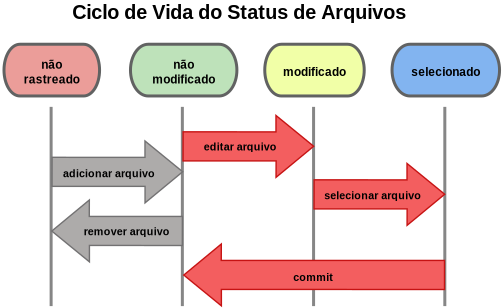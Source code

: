 <?xml version="1.0" encoding="UTF-8"?>
<dia:diagram xmlns:dia="http://www.lysator.liu.se/~alla/dia/">
  <dia:layer name="Segundo Plano" visible="true" active="true">
    <dia:object type="Standard - Line" version="0" id="O0">
      <dia:attribute name="obj_pos">
        <dia:point val="31.631,8.138"/>
      </dia:attribute>
      <dia:attribute name="obj_bb">
        <dia:rectangle val="31.556,8.063;31.706,18.175"/>
      </dia:attribute>
      <dia:attribute name="conn_endpoints">
        <dia:point val="31.631,8.138"/>
        <dia:point val="31.631,18.1"/>
      </dia:attribute>
      <dia:attribute name="numcp">
        <dia:int val="1"/>
      </dia:attribute>
      <dia:attribute name="line_color">
        <dia:color val="#868686"/>
      </dia:attribute>
      <dia:attribute name="line_width">
        <dia:real val="0.15"/>
      </dia:attribute>
    </dia:object>
    <dia:object type="Standard - Line" version="0" id="O1">
      <dia:attribute name="obj_pos">
        <dia:point val="25.069,8.138"/>
      </dia:attribute>
      <dia:attribute name="obj_bb">
        <dia:rectangle val="24.994,8.063;25.144,18.175"/>
      </dia:attribute>
      <dia:attribute name="conn_endpoints">
        <dia:point val="25.069,8.138"/>
        <dia:point val="25.069,18.1"/>
      </dia:attribute>
      <dia:attribute name="numcp">
        <dia:int val="1"/>
      </dia:attribute>
      <dia:attribute name="line_color">
        <dia:color val="#868686"/>
      </dia:attribute>
      <dia:attribute name="line_width">
        <dia:real val="0.15"/>
      </dia:attribute>
    </dia:object>
    <dia:object type="Standard - Line" version="0" id="O2">
      <dia:attribute name="obj_pos">
        <dia:point val="18.508,8.138"/>
      </dia:attribute>
      <dia:attribute name="obj_bb">
        <dia:rectangle val="18.433,8.063;18.583,18.175"/>
      </dia:attribute>
      <dia:attribute name="conn_endpoints">
        <dia:point val="18.508,8.138"/>
        <dia:point val="18.508,18.1"/>
      </dia:attribute>
      <dia:attribute name="numcp">
        <dia:int val="1"/>
      </dia:attribute>
      <dia:attribute name="line_color">
        <dia:color val="#868686"/>
      </dia:attribute>
      <dia:attribute name="line_width">
        <dia:real val="0.15"/>
      </dia:attribute>
    </dia:object>
    <dia:object type="Standard - Line" version="0" id="O3">
      <dia:attribute name="obj_pos">
        <dia:point val="11.946,8.138"/>
      </dia:attribute>
      <dia:attribute name="obj_bb">
        <dia:rectangle val="11.871,8.063;12.021,18.175"/>
      </dia:attribute>
      <dia:attribute name="conn_endpoints">
        <dia:point val="11.946,8.138"/>
        <dia:point val="11.946,18.1"/>
      </dia:attribute>
      <dia:attribute name="numcp">
        <dia:int val="1"/>
      </dia:attribute>
      <dia:attribute name="line_color">
        <dia:color val="#868686"/>
      </dia:attribute>
      <dia:attribute name="line_width">
        <dia:real val="0.15"/>
      </dia:attribute>
    </dia:object>
    <dia:object type="Flowchart - Terminal" version="1" id="O4">
      <dia:attribute name="obj_pos">
        <dia:point val="22.628,5.008"/>
      </dia:attribute>
      <dia:attribute name="obj_bb">
        <dia:rectangle val="22.553,4.933;27.675,7.669"/>
      </dia:attribute>
      <dia:attribute name="meta">
        <dia:composite type="dict"/>
      </dia:attribute>
      <dia:attribute name="elem_corner">
        <dia:point val="22.628,5.008"/>
      </dia:attribute>
      <dia:attribute name="elem_width">
        <dia:real val="4.973"/>
      </dia:attribute>
      <dia:attribute name="elem_height">
        <dia:real val="2.586"/>
      </dia:attribute>
      <dia:attribute name="line_width">
        <dia:real val="0.15"/>
      </dia:attribute>
      <dia:attribute name="line_colour">
        <dia:color val="#616262"/>
      </dia:attribute>
      <dia:attribute name="fill_colour">
        <dia:color val="#f1ffa7"/>
      </dia:attribute>
      <dia:attribute name="show_background">
        <dia:boolean val="true"/>
      </dia:attribute>
      <dia:attribute name="line_style">
        <dia:enum val="0"/>
        <dia:real val="1"/>
      </dia:attribute>
      <dia:attribute name="padding">
        <dia:real val="0"/>
      </dia:attribute>
      <dia:attribute name="text">
        <dia:composite type="text">
          <dia:attribute name="string">
            <dia:string>#modificado#</dia:string>
          </dia:attribute>
          <dia:attribute name="font">
            <dia:font family="Arial" style="80" name="Helvetica-Bold"/>
          </dia:attribute>
          <dia:attribute name="height">
            <dia:real val="0.741"/>
          </dia:attribute>
          <dia:attribute name="pos">
            <dia:point val="25.114,6.486"/>
          </dia:attribute>
          <dia:attribute name="color">
            <dia:color val="#000000"/>
          </dia:attribute>
          <dia:attribute name="alignment">
            <dia:enum val="1"/>
          </dia:attribute>
        </dia:composite>
      </dia:attribute>
      <dia:attribute name="flip_horizontal">
        <dia:boolean val="false"/>
      </dia:attribute>
      <dia:attribute name="flip_vertical">
        <dia:boolean val="false"/>
      </dia:attribute>
      <dia:attribute name="subscale">
        <dia:real val="1"/>
      </dia:attribute>
    </dia:object>
    <dia:object type="Standard - Polygon" version="0" id="O5">
      <dia:attribute name="obj_pos">
        <dia:point val="29.744,14.062"/>
      </dia:attribute>
      <dia:attribute name="obj_bb">
        <dia:rectangle val="25.058,10.895;31.678,14.137"/>
      </dia:attribute>
      <dia:attribute name="poly_points">
        <dia:point val="29.744,14.062"/>
        <dia:point val="29.747,13.239"/>
        <dia:point val="25.093,13.239"/>
        <dia:point val="25.096,11.786"/>
        <dia:point val="29.741,11.79"/>
        <dia:point val="29.741,10.969"/>
        <dia:point val="31.623,12.508"/>
      </dia:attribute>
      <dia:attribute name="line_color">
        <dia:color val="#c61313"/>
      </dia:attribute>
      <dia:attribute name="line_width">
        <dia:real val="0.07"/>
      </dia:attribute>
      <dia:attribute name="inner_color">
        <dia:color val="#f35e5f"/>
      </dia:attribute>
      <dia:attribute name="show_background">
        <dia:boolean val="true"/>
      </dia:attribute>
    </dia:object>
    <dia:object type="Standard - Text" version="1" id="O6">
      <dia:attribute name="obj_pos">
        <dia:point val="21.352,3.74"/>
      </dia:attribute>
      <dia:attribute name="obj_bb">
        <dia:rectangle val="12.897,2.817;29.835,4.005"/>
      </dia:attribute>
      <dia:attribute name="text">
        <dia:composite type="text">
          <dia:attribute name="string">
            <dia:string>#Ciclo de Vida do Status de Arquivos#</dia:string>
          </dia:attribute>
          <dia:attribute name="font">
            <dia:font family="Arial" style="80" name="Helvetica-Bold"/>
          </dia:attribute>
          <dia:attribute name="height">
            <dia:real val="1.235"/>
          </dia:attribute>
          <dia:attribute name="pos">
            <dia:point val="21.352,3.74"/>
          </dia:attribute>
          <dia:attribute name="color">
            <dia:color val="#000000"/>
          </dia:attribute>
          <dia:attribute name="alignment">
            <dia:enum val="1"/>
          </dia:attribute>
        </dia:composite>
      </dia:attribute>
      <dia:attribute name="valign">
        <dia:enum val="3"/>
      </dia:attribute>
    </dia:object>
    <dia:object type="Standard - Polygon" version="0" id="O7">
      <dia:attribute name="obj_pos">
        <dia:point val="23.192,11.662"/>
      </dia:attribute>
      <dia:attribute name="obj_bb">
        <dia:rectangle val="18.507,8.495;25.127,11.737"/>
      </dia:attribute>
      <dia:attribute name="poly_points">
        <dia:point val="23.192,11.662"/>
        <dia:point val="23.196,10.839"/>
        <dia:point val="18.542,10.839"/>
        <dia:point val="18.545,9.386"/>
        <dia:point val="23.189,9.39"/>
        <dia:point val="23.189,8.569"/>
        <dia:point val="25.072,10.108"/>
      </dia:attribute>
      <dia:attribute name="line_color">
        <dia:color val="#c61313"/>
      </dia:attribute>
      <dia:attribute name="line_width">
        <dia:real val="0.07"/>
      </dia:attribute>
      <dia:attribute name="inner_color">
        <dia:color val="#f35e5f"/>
      </dia:attribute>
      <dia:attribute name="show_background">
        <dia:boolean val="true"/>
      </dia:attribute>
    </dia:object>
    <dia:object type="Flowchart - Terminal" version="1" id="O8">
      <dia:attribute name="obj_pos">
        <dia:point val="28.992,5.008"/>
      </dia:attribute>
      <dia:attribute name="obj_bb">
        <dia:rectangle val="28.917,4.933;34.442,7.669"/>
      </dia:attribute>
      <dia:attribute name="meta">
        <dia:composite type="dict"/>
      </dia:attribute>
      <dia:attribute name="elem_corner">
        <dia:point val="28.992,5.008"/>
      </dia:attribute>
      <dia:attribute name="elem_width">
        <dia:real val="5.375"/>
      </dia:attribute>
      <dia:attribute name="elem_height">
        <dia:real val="2.586"/>
      </dia:attribute>
      <dia:attribute name="line_width">
        <dia:real val="0.15"/>
      </dia:attribute>
      <dia:attribute name="line_colour">
        <dia:color val="#616262"/>
      </dia:attribute>
      <dia:attribute name="fill_colour">
        <dia:color val="#82b4f0"/>
      </dia:attribute>
      <dia:attribute name="show_background">
        <dia:boolean val="true"/>
      </dia:attribute>
      <dia:attribute name="line_style">
        <dia:enum val="0"/>
        <dia:real val="1"/>
      </dia:attribute>
      <dia:attribute name="padding">
        <dia:real val="0"/>
      </dia:attribute>
      <dia:attribute name="text">
        <dia:composite type="text">
          <dia:attribute name="string">
            <dia:string>#selecionado#</dia:string>
          </dia:attribute>
          <dia:attribute name="font">
            <dia:font family="Arial" style="80" name="Helvetica-Bold"/>
          </dia:attribute>
          <dia:attribute name="height">
            <dia:real val="0.741"/>
          </dia:attribute>
          <dia:attribute name="pos">
            <dia:point val="31.68,6.486"/>
          </dia:attribute>
          <dia:attribute name="color">
            <dia:color val="#000000"/>
          </dia:attribute>
          <dia:attribute name="alignment">
            <dia:enum val="1"/>
          </dia:attribute>
        </dia:composite>
      </dia:attribute>
      <dia:attribute name="flip_horizontal">
        <dia:boolean val="false"/>
      </dia:attribute>
      <dia:attribute name="flip_vertical">
        <dia:boolean val="false"/>
      </dia:attribute>
      <dia:attribute name="subscale">
        <dia:real val="1"/>
      </dia:attribute>
    </dia:object>
    <dia:object type="Flowchart - Terminal" version="1" id="O9">
      <dia:attribute name="obj_pos">
        <dia:point val="15.914,5.008"/>
      </dia:attribute>
      <dia:attribute name="obj_bb">
        <dia:rectangle val="15.839,4.933;21.311,7.669"/>
      </dia:attribute>
      <dia:attribute name="meta">
        <dia:composite type="dict"/>
      </dia:attribute>
      <dia:attribute name="elem_corner">
        <dia:point val="15.914,5.008"/>
      </dia:attribute>
      <dia:attribute name="elem_width">
        <dia:real val="5.321"/>
      </dia:attribute>
      <dia:attribute name="elem_height">
        <dia:real val="2.586"/>
      </dia:attribute>
      <dia:attribute name="line_width">
        <dia:real val="0.15"/>
      </dia:attribute>
      <dia:attribute name="line_colour">
        <dia:color val="#616262"/>
      </dia:attribute>
      <dia:attribute name="fill_colour">
        <dia:color val="#bee2ba"/>
      </dia:attribute>
      <dia:attribute name="show_background">
        <dia:boolean val="true"/>
      </dia:attribute>
      <dia:attribute name="line_style">
        <dia:enum val="0"/>
        <dia:real val="1"/>
      </dia:attribute>
      <dia:attribute name="padding">
        <dia:real val="0"/>
      </dia:attribute>
      <dia:attribute name="text">
        <dia:composite type="text">
          <dia:attribute name="string">
            <dia:string>#não
modificado#</dia:string>
          </dia:attribute>
          <dia:attribute name="font">
            <dia:font family="Arial" style="80" name="Helvetica-Bold"/>
          </dia:attribute>
          <dia:attribute name="height">
            <dia:real val="0.741"/>
          </dia:attribute>
          <dia:attribute name="pos">
            <dia:point val="18.575,6.115"/>
          </dia:attribute>
          <dia:attribute name="color">
            <dia:color val="#000000"/>
          </dia:attribute>
          <dia:attribute name="alignment">
            <dia:enum val="1"/>
          </dia:attribute>
        </dia:composite>
      </dia:attribute>
      <dia:attribute name="flip_horizontal">
        <dia:boolean val="false"/>
      </dia:attribute>
      <dia:attribute name="flip_vertical">
        <dia:boolean val="false"/>
      </dia:attribute>
      <dia:attribute name="subscale">
        <dia:real val="1"/>
      </dia:attribute>
    </dia:object>
    <dia:object type="Flowchart - Terminal" version="1" id="O10">
      <dia:attribute name="obj_pos">
        <dia:point val="9.59,5.008"/>
      </dia:attribute>
      <dia:attribute name="obj_bb">
        <dia:rectangle val="9.515,4.933;14.442,7.669"/>
      </dia:attribute>
      <dia:attribute name="meta">
        <dia:composite type="dict"/>
      </dia:attribute>
      <dia:attribute name="elem_corner">
        <dia:point val="9.59,5.008"/>
      </dia:attribute>
      <dia:attribute name="elem_width">
        <dia:real val="4.778"/>
      </dia:attribute>
      <dia:attribute name="elem_height">
        <dia:real val="2.586"/>
      </dia:attribute>
      <dia:attribute name="line_width">
        <dia:real val="0.15"/>
      </dia:attribute>
      <dia:attribute name="line_colour">
        <dia:color val="#616262"/>
      </dia:attribute>
      <dia:attribute name="fill_colour">
        <dia:color val="#eb9d99"/>
      </dia:attribute>
      <dia:attribute name="show_background">
        <dia:boolean val="true"/>
      </dia:attribute>
      <dia:attribute name="line_style">
        <dia:enum val="0"/>
        <dia:real val="1"/>
      </dia:attribute>
      <dia:attribute name="padding">
        <dia:real val="0"/>
      </dia:attribute>
      <dia:attribute name="text">
        <dia:composite type="text">
          <dia:attribute name="string">
            <dia:string>#não
rastreado#</dia:string>
          </dia:attribute>
          <dia:attribute name="font">
            <dia:font family="Arial" style="80" name="Helvetica-Bold"/>
          </dia:attribute>
          <dia:attribute name="height">
            <dia:real val="0.741"/>
          </dia:attribute>
          <dia:attribute name="pos">
            <dia:point val="11.978,6.115"/>
          </dia:attribute>
          <dia:attribute name="color">
            <dia:color val="#000000"/>
          </dia:attribute>
          <dia:attribute name="alignment">
            <dia:enum val="1"/>
          </dia:attribute>
        </dia:composite>
      </dia:attribute>
      <dia:attribute name="flip_horizontal">
        <dia:boolean val="false"/>
      </dia:attribute>
      <dia:attribute name="flip_vertical">
        <dia:boolean val="false"/>
      </dia:attribute>
      <dia:attribute name="subscale">
        <dia:real val="1"/>
      </dia:attribute>
    </dia:object>
    <dia:object type="Standard - Polygon" version="0" id="O11">
      <dia:attribute name="obj_pos">
        <dia:point val="16.642,12.938"/>
      </dia:attribute>
      <dia:attribute name="obj_bb">
        <dia:rectangle val="11.957,9.77;18.577,13.012"/>
      </dia:attribute>
      <dia:attribute name="poly_points">
        <dia:point val="16.642,12.938"/>
        <dia:point val="16.643,12.114"/>
        <dia:point val="11.992,12.114"/>
        <dia:point val="11.995,10.661"/>
        <dia:point val="16.639,10.665"/>
        <dia:point val="16.639,9.844"/>
        <dia:point val="18.522,11.383"/>
      </dia:attribute>
      <dia:attribute name="line_color">
        <dia:color val="#727172"/>
      </dia:attribute>
      <dia:attribute name="line_width">
        <dia:real val="0.07"/>
      </dia:attribute>
      <dia:attribute name="inner_color">
        <dia:color val="#adabaa"/>
      </dia:attribute>
      <dia:attribute name="show_background">
        <dia:boolean val="true"/>
      </dia:attribute>
    </dia:object>
    <dia:object type="Standard - Polygon" version="0" id="O12">
      <dia:attribute name="obj_pos">
        <dia:point val="13.857,12.794"/>
      </dia:attribute>
      <dia:attribute name="obj_bb">
        <dia:rectangle val="11.923,12.719;18.543,15.961"/>
      </dia:attribute>
      <dia:attribute name="poly_points">
        <dia:point val="13.857,12.794"/>
        <dia:point val="13.854,13.618"/>
        <dia:point val="18.508,13.618"/>
        <dia:point val="18.505,15.07"/>
        <dia:point val="13.861,15.066"/>
        <dia:point val="13.861,15.887"/>
        <dia:point val="11.978,14.348"/>
      </dia:attribute>
      <dia:attribute name="line_color">
        <dia:color val="#727172"/>
      </dia:attribute>
      <dia:attribute name="line_width">
        <dia:real val="0.07"/>
      </dia:attribute>
      <dia:attribute name="inner_color">
        <dia:color val="#adabaa"/>
      </dia:attribute>
      <dia:attribute name="show_background">
        <dia:boolean val="true"/>
      </dia:attribute>
    </dia:object>
    <dia:object type="Standard - Polygon" version="0" id="O13">
      <dia:attribute name="obj_pos">
        <dia:point val="20.456,14.994"/>
      </dia:attribute>
      <dia:attribute name="obj_bb">
        <dia:rectangle val="18.522,14.919;31.65,18.161"/>
      </dia:attribute>
      <dia:attribute name="poly_points">
        <dia:point val="20.456,14.994"/>
        <dia:point val="20.453,15.818"/>
        <dia:point val="31.615,15.818"/>
        <dia:point val="31.615,17.27"/>
        <dia:point val="20.459,17.266"/>
        <dia:point val="20.459,18.087"/>
        <dia:point val="18.577,16.548"/>
      </dia:attribute>
      <dia:attribute name="line_color">
        <dia:color val="#c61313"/>
      </dia:attribute>
      <dia:attribute name="line_width">
        <dia:real val="0.07"/>
      </dia:attribute>
      <dia:attribute name="inner_color">
        <dia:color val="#f35e5f"/>
      </dia:attribute>
      <dia:attribute name="show_background">
        <dia:boolean val="true"/>
      </dia:attribute>
    </dia:object>
    <dia:object type="Standard - Text" version="1" id="O14">
      <dia:attribute name="obj_pos">
        <dia:point val="14.835,11.652"/>
      </dia:attribute>
      <dia:attribute name="obj_bb">
        <dia:rectangle val="12.601,11.149;17.084,11.797"/>
      </dia:attribute>
      <dia:attribute name="text">
        <dia:composite type="text">
          <dia:attribute name="string">
            <dia:string>#adicionar arquivo#</dia:string>
          </dia:attribute>
          <dia:attribute name="font">
            <dia:font family="Arial" style="80" name="Helvetica-Bold"/>
          </dia:attribute>
          <dia:attribute name="height">
            <dia:real val="0.67"/>
          </dia:attribute>
          <dia:attribute name="pos">
            <dia:point val="14.835,11.652"/>
          </dia:attribute>
          <dia:attribute name="color">
            <dia:color val="#000000"/>
          </dia:attribute>
          <dia:attribute name="alignment">
            <dia:enum val="1"/>
          </dia:attribute>
        </dia:composite>
      </dia:attribute>
      <dia:attribute name="valign">
        <dia:enum val="3"/>
      </dia:attribute>
    </dia:object>
    <dia:object type="Standard - Text" version="1" id="O15">
      <dia:attribute name="obj_pos">
        <dia:point val="15.728,14.552"/>
      </dia:attribute>
      <dia:attribute name="obj_bb">
        <dia:rectangle val="13.629,14.049;17.842,14.697"/>
      </dia:attribute>
      <dia:attribute name="text">
        <dia:composite type="text">
          <dia:attribute name="string">
            <dia:string>#remover arquivo#</dia:string>
          </dia:attribute>
          <dia:attribute name="font">
            <dia:font family="Arial" style="80" name="Helvetica-Bold"/>
          </dia:attribute>
          <dia:attribute name="height">
            <dia:real val="0.67"/>
          </dia:attribute>
          <dia:attribute name="pos">
            <dia:point val="15.728,14.552"/>
          </dia:attribute>
          <dia:attribute name="color">
            <dia:color val="#000000"/>
          </dia:attribute>
          <dia:attribute name="alignment">
            <dia:enum val="1"/>
          </dia:attribute>
        </dia:composite>
      </dia:attribute>
      <dia:attribute name="valign">
        <dia:enum val="3"/>
      </dia:attribute>
    </dia:object>
    <dia:object type="Standard - Text" version="1" id="O16">
      <dia:attribute name="obj_pos">
        <dia:point val="21.399,10.314"/>
      </dia:attribute>
      <dia:attribute name="obj_bb">
        <dia:rectangle val="19.628,9.812;23.186,10.459"/>
      </dia:attribute>
      <dia:attribute name="text">
        <dia:composite type="text">
          <dia:attribute name="string">
            <dia:string>#editar arquivo#</dia:string>
          </dia:attribute>
          <dia:attribute name="font">
            <dia:font family="Arial" style="80" name="Helvetica-Bold"/>
          </dia:attribute>
          <dia:attribute name="height">
            <dia:real val="0.67"/>
          </dia:attribute>
          <dia:attribute name="pos">
            <dia:point val="21.399,10.314"/>
          </dia:attribute>
          <dia:attribute name="color">
            <dia:color val="#000000"/>
          </dia:attribute>
          <dia:attribute name="alignment">
            <dia:enum val="1"/>
          </dia:attribute>
        </dia:composite>
      </dia:attribute>
      <dia:attribute name="valign">
        <dia:enum val="3"/>
      </dia:attribute>
    </dia:object>
    <dia:object type="Standard - Text" version="1" id="O17">
      <dia:attribute name="obj_pos">
        <dia:point val="28.033,12.752"/>
      </dia:attribute>
      <dia:attribute name="obj_bb">
        <dia:rectangle val="25.665,12.249;30.416,12.897"/>
      </dia:attribute>
      <dia:attribute name="text">
        <dia:composite type="text">
          <dia:attribute name="string">
            <dia:string>#selecionar arquivo#</dia:string>
          </dia:attribute>
          <dia:attribute name="font">
            <dia:font family="Arial" style="80" name="Helvetica-Bold"/>
          </dia:attribute>
          <dia:attribute name="height">
            <dia:real val="0.67"/>
          </dia:attribute>
          <dia:attribute name="pos">
            <dia:point val="28.033,12.752"/>
          </dia:attribute>
          <dia:attribute name="color">
            <dia:color val="#000000"/>
          </dia:attribute>
          <dia:attribute name="alignment">
            <dia:enum val="1"/>
          </dia:attribute>
        </dia:composite>
      </dia:attribute>
      <dia:attribute name="valign">
        <dia:enum val="3"/>
      </dia:attribute>
    </dia:object>
    <dia:object type="Standard - Text" version="1" id="O18">
      <dia:attribute name="obj_pos">
        <dia:point val="25.054,16.839"/>
      </dia:attribute>
      <dia:attribute name="obj_bb">
        <dia:rectangle val="24.101,16.352;26.008,16.954"/>
      </dia:attribute>
      <dia:attribute name="text">
        <dia:composite type="text">
          <dia:attribute name="string">
            <dia:string>#commit#</dia:string>
          </dia:attribute>
          <dia:attribute name="font">
            <dia:font family="Arial" style="80" name="Helvetica-Bold"/>
          </dia:attribute>
          <dia:attribute name="height">
            <dia:real val="0.67"/>
          </dia:attribute>
          <dia:attribute name="pos">
            <dia:point val="25.054,16.839"/>
          </dia:attribute>
          <dia:attribute name="color">
            <dia:color val="#000000"/>
          </dia:attribute>
          <dia:attribute name="alignment">
            <dia:enum val="1"/>
          </dia:attribute>
        </dia:composite>
      </dia:attribute>
      <dia:attribute name="valign">
        <dia:enum val="3"/>
      </dia:attribute>
    </dia:object>
  </dia:layer>
</dia:diagram>
